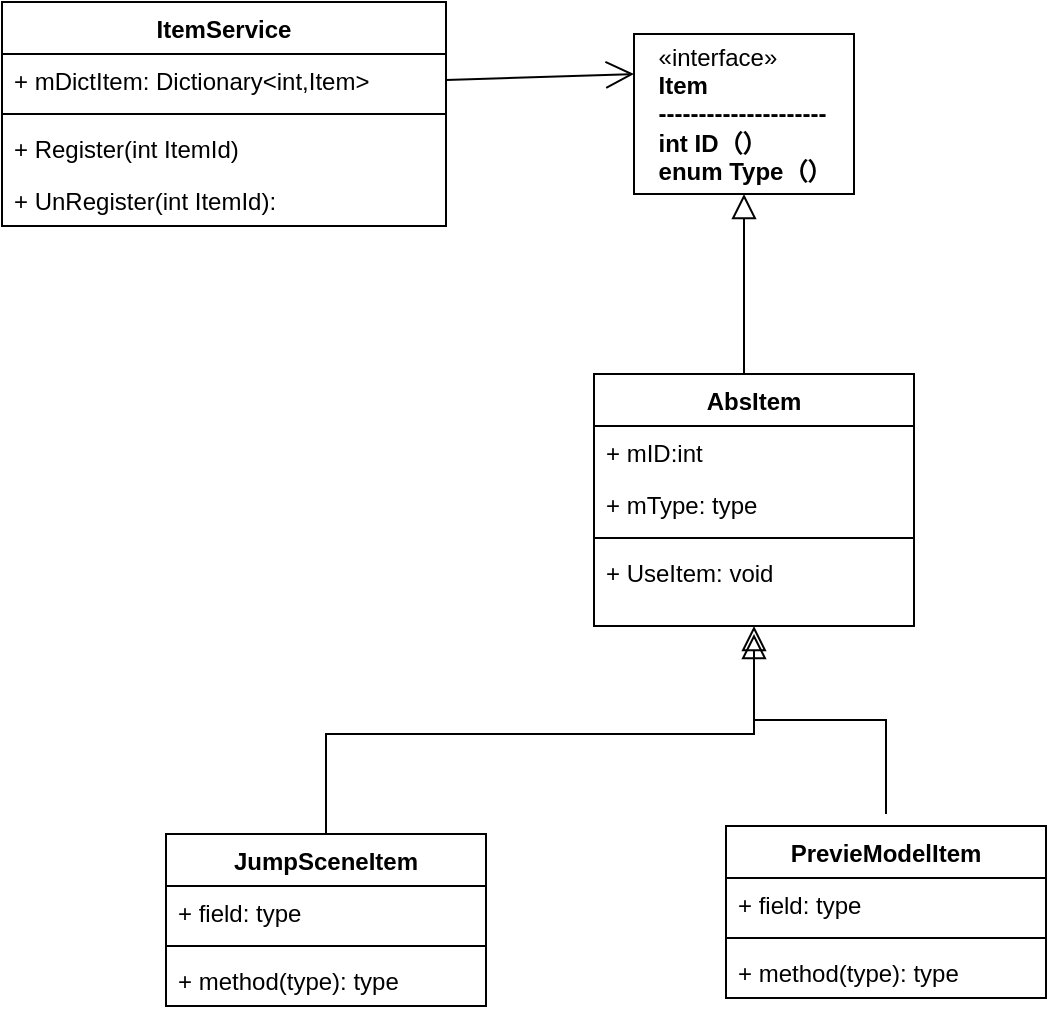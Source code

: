 <mxfile version="20.4.1" type="github">
  <diagram id="C5RBs43oDa-KdzZeNtuy" name="Page-1">
    <mxGraphModel dx="1697" dy="861" grid="1" gridSize="10" guides="1" tooltips="1" connect="1" arrows="1" fold="1" page="1" pageScale="1" pageWidth="827" pageHeight="1169" math="0" shadow="0">
      <root>
        <mxCell id="WIyWlLk6GJQsqaUBKTNV-0" />
        <mxCell id="WIyWlLk6GJQsqaUBKTNV-1" parent="WIyWlLk6GJQsqaUBKTNV-0" />
        <mxCell id="Y4pamUnvSkNG5i5OnJBw-0" value="&lt;div style=&quot;text-align: left;&quot;&gt;&lt;span style=&quot;background-color: initial;&quot;&gt;«interface»&lt;/span&gt;&lt;/div&gt;&lt;b&gt;&lt;div style=&quot;text-align: left;&quot;&gt;&lt;b style=&quot;background-color: initial;&quot;&gt;Item&lt;/b&gt;&lt;/div&gt;&lt;div style=&quot;text-align: left;&quot;&gt;&lt;b style=&quot;background-color: initial;&quot;&gt;---------------------&lt;/b&gt;&lt;/div&gt;&lt;div style=&quot;text-align: left;&quot;&gt;&lt;b style=&quot;background-color: initial;&quot;&gt;int ID（）&lt;/b&gt;&lt;/div&gt;&lt;div style=&quot;text-align: left;&quot;&gt;&lt;b style=&quot;background-color: initial;&quot;&gt;enum Type（）&lt;/b&gt;&lt;/div&gt;&lt;/b&gt;" style="html=1;" vertex="1" parent="WIyWlLk6GJQsqaUBKTNV-1">
          <mxGeometry x="354" y="80" width="110" height="80" as="geometry" />
        </mxCell>
        <mxCell id="Y4pamUnvSkNG5i5OnJBw-5" value="AbsItem" style="swimlane;fontStyle=1;align=center;verticalAlign=top;childLayout=stackLayout;horizontal=1;startSize=26;horizontalStack=0;resizeParent=1;resizeParentMax=0;resizeLast=0;collapsible=1;marginBottom=0;" vertex="1" parent="WIyWlLk6GJQsqaUBKTNV-1">
          <mxGeometry x="334" y="250" width="160" height="126" as="geometry" />
        </mxCell>
        <mxCell id="Y4pamUnvSkNG5i5OnJBw-11" value="+ mID:int" style="text;strokeColor=none;fillColor=none;align=left;verticalAlign=top;spacingLeft=4;spacingRight=4;overflow=hidden;rotatable=0;points=[[0,0.5],[1,0.5]];portConstraint=eastwest;" vertex="1" parent="Y4pamUnvSkNG5i5OnJBw-5">
          <mxGeometry y="26" width="160" height="26" as="geometry" />
        </mxCell>
        <mxCell id="Y4pamUnvSkNG5i5OnJBw-6" value="+ mType: type&#xa;&#xa;&#xa;&#xa;&#xa;&#xa;&#xa;&#xa;" style="text;strokeColor=none;fillColor=none;align=left;verticalAlign=top;spacingLeft=4;spacingRight=4;overflow=hidden;rotatable=0;points=[[0,0.5],[1,0.5]];portConstraint=eastwest;" vertex="1" parent="Y4pamUnvSkNG5i5OnJBw-5">
          <mxGeometry y="52" width="160" height="26" as="geometry" />
        </mxCell>
        <mxCell id="Y4pamUnvSkNG5i5OnJBw-7" value="" style="line;strokeWidth=1;fillColor=none;align=left;verticalAlign=middle;spacingTop=-1;spacingLeft=3;spacingRight=3;rotatable=0;labelPosition=right;points=[];portConstraint=eastwest;strokeColor=inherit;" vertex="1" parent="Y4pamUnvSkNG5i5OnJBw-5">
          <mxGeometry y="78" width="160" height="8" as="geometry" />
        </mxCell>
        <mxCell id="Y4pamUnvSkNG5i5OnJBw-8" value="+ UseItem: void" style="text;strokeColor=none;fillColor=none;align=left;verticalAlign=top;spacingLeft=4;spacingRight=4;overflow=hidden;rotatable=0;points=[[0,0.5],[1,0.5]];portConstraint=eastwest;" vertex="1" parent="Y4pamUnvSkNG5i5OnJBw-5">
          <mxGeometry y="86" width="160" height="40" as="geometry" />
        </mxCell>
        <mxCell id="Y4pamUnvSkNG5i5OnJBw-9" value="" style="endArrow=block;endSize=10;endFill=0;shadow=0;strokeWidth=1;rounded=0;edgeStyle=elbowEdgeStyle;elbow=vertical;entryX=0.5;entryY=1;entryDx=0;entryDy=0;" edge="1" parent="WIyWlLk6GJQsqaUBKTNV-1" target="Y4pamUnvSkNG5i5OnJBw-0">
          <mxGeometry width="160" relative="1" as="geometry">
            <mxPoint x="409" y="250" as="sourcePoint" />
            <mxPoint x="554" y="688" as="targetPoint" />
          </mxGeometry>
        </mxCell>
        <mxCell id="Y4pamUnvSkNG5i5OnJBw-12" value="ItemService" style="swimlane;fontStyle=1;align=center;verticalAlign=top;childLayout=stackLayout;horizontal=1;startSize=26;horizontalStack=0;resizeParent=1;resizeParentMax=0;resizeLast=0;collapsible=1;marginBottom=0;" vertex="1" parent="WIyWlLk6GJQsqaUBKTNV-1">
          <mxGeometry x="38" y="64" width="222" height="112" as="geometry" />
        </mxCell>
        <mxCell id="Y4pamUnvSkNG5i5OnJBw-13" value="+ mDictItem: Dictionary&lt;int,Item&gt;" style="text;strokeColor=none;fillColor=none;align=left;verticalAlign=top;spacingLeft=4;spacingRight=4;overflow=hidden;rotatable=0;points=[[0,0.5],[1,0.5]];portConstraint=eastwest;" vertex="1" parent="Y4pamUnvSkNG5i5OnJBw-12">
          <mxGeometry y="26" width="222" height="26" as="geometry" />
        </mxCell>
        <mxCell id="Y4pamUnvSkNG5i5OnJBw-14" value="" style="line;strokeWidth=1;fillColor=none;align=left;verticalAlign=middle;spacingTop=-1;spacingLeft=3;spacingRight=3;rotatable=0;labelPosition=right;points=[];portConstraint=eastwest;strokeColor=inherit;" vertex="1" parent="Y4pamUnvSkNG5i5OnJBw-12">
          <mxGeometry y="52" width="222" height="8" as="geometry" />
        </mxCell>
        <mxCell id="Y4pamUnvSkNG5i5OnJBw-16" value="+ Register(int ItemId)" style="text;strokeColor=none;fillColor=none;align=left;verticalAlign=top;spacingLeft=4;spacingRight=4;overflow=hidden;rotatable=0;points=[[0,0.5],[1,0.5]];portConstraint=eastwest;" vertex="1" parent="Y4pamUnvSkNG5i5OnJBw-12">
          <mxGeometry y="60" width="222" height="26" as="geometry" />
        </mxCell>
        <mxCell id="Y4pamUnvSkNG5i5OnJBw-15" value="+ UnRegister(int ItemId):" style="text;strokeColor=none;fillColor=none;align=left;verticalAlign=top;spacingLeft=4;spacingRight=4;overflow=hidden;rotatable=0;points=[[0,0.5],[1,0.5]];portConstraint=eastwest;" vertex="1" parent="Y4pamUnvSkNG5i5OnJBw-12">
          <mxGeometry y="86" width="222" height="26" as="geometry" />
        </mxCell>
        <mxCell id="Y4pamUnvSkNG5i5OnJBw-18" value="" style="endArrow=open;endFill=1;endSize=12;html=1;rounded=0;exitX=1;exitY=0.5;exitDx=0;exitDy=0;entryX=0;entryY=0.25;entryDx=0;entryDy=0;" edge="1" parent="WIyWlLk6GJQsqaUBKTNV-1" source="Y4pamUnvSkNG5i5OnJBw-13" target="Y4pamUnvSkNG5i5OnJBw-0">
          <mxGeometry width="160" relative="1" as="geometry">
            <mxPoint x="70" y="320" as="sourcePoint" />
            <mxPoint x="230" y="320" as="targetPoint" />
          </mxGeometry>
        </mxCell>
        <mxCell id="Y4pamUnvSkNG5i5OnJBw-19" value="JumpSceneItem" style="swimlane;fontStyle=1;align=center;verticalAlign=top;childLayout=stackLayout;horizontal=1;startSize=26;horizontalStack=0;resizeParent=1;resizeParentMax=0;resizeLast=0;collapsible=1;marginBottom=0;" vertex="1" parent="WIyWlLk6GJQsqaUBKTNV-1">
          <mxGeometry x="120" y="480" width="160" height="86" as="geometry" />
        </mxCell>
        <mxCell id="Y4pamUnvSkNG5i5OnJBw-20" value="+ field: type" style="text;strokeColor=none;fillColor=none;align=left;verticalAlign=top;spacingLeft=4;spacingRight=4;overflow=hidden;rotatable=0;points=[[0,0.5],[1,0.5]];portConstraint=eastwest;" vertex="1" parent="Y4pamUnvSkNG5i5OnJBw-19">
          <mxGeometry y="26" width="160" height="26" as="geometry" />
        </mxCell>
        <mxCell id="Y4pamUnvSkNG5i5OnJBw-21" value="" style="line;strokeWidth=1;fillColor=none;align=left;verticalAlign=middle;spacingTop=-1;spacingLeft=3;spacingRight=3;rotatable=0;labelPosition=right;points=[];portConstraint=eastwest;strokeColor=inherit;" vertex="1" parent="Y4pamUnvSkNG5i5OnJBw-19">
          <mxGeometry y="52" width="160" height="8" as="geometry" />
        </mxCell>
        <mxCell id="Y4pamUnvSkNG5i5OnJBw-22" value="+ method(type): type" style="text;strokeColor=none;fillColor=none;align=left;verticalAlign=top;spacingLeft=4;spacingRight=4;overflow=hidden;rotatable=0;points=[[0,0.5],[1,0.5]];portConstraint=eastwest;" vertex="1" parent="Y4pamUnvSkNG5i5OnJBw-19">
          <mxGeometry y="60" width="160" height="26" as="geometry" />
        </mxCell>
        <mxCell id="Y4pamUnvSkNG5i5OnJBw-23" value="PrevieModelItem" style="swimlane;fontStyle=1;align=center;verticalAlign=top;childLayout=stackLayout;horizontal=1;startSize=26;horizontalStack=0;resizeParent=1;resizeParentMax=0;resizeLast=0;collapsible=1;marginBottom=0;" vertex="1" parent="WIyWlLk6GJQsqaUBKTNV-1">
          <mxGeometry x="400" y="476" width="160" height="86" as="geometry" />
        </mxCell>
        <mxCell id="Y4pamUnvSkNG5i5OnJBw-24" value="+ field: type" style="text;strokeColor=none;fillColor=none;align=left;verticalAlign=top;spacingLeft=4;spacingRight=4;overflow=hidden;rotatable=0;points=[[0,0.5],[1,0.5]];portConstraint=eastwest;" vertex="1" parent="Y4pamUnvSkNG5i5OnJBw-23">
          <mxGeometry y="26" width="160" height="26" as="geometry" />
        </mxCell>
        <mxCell id="Y4pamUnvSkNG5i5OnJBw-25" value="" style="line;strokeWidth=1;fillColor=none;align=left;verticalAlign=middle;spacingTop=-1;spacingLeft=3;spacingRight=3;rotatable=0;labelPosition=right;points=[];portConstraint=eastwest;strokeColor=inherit;" vertex="1" parent="Y4pamUnvSkNG5i5OnJBw-23">
          <mxGeometry y="52" width="160" height="8" as="geometry" />
        </mxCell>
        <mxCell id="Y4pamUnvSkNG5i5OnJBw-26" value="+ method(type): type" style="text;strokeColor=none;fillColor=none;align=left;verticalAlign=top;spacingLeft=4;spacingRight=4;overflow=hidden;rotatable=0;points=[[0,0.5],[1,0.5]];portConstraint=eastwest;" vertex="1" parent="Y4pamUnvSkNG5i5OnJBw-23">
          <mxGeometry y="60" width="160" height="26" as="geometry" />
        </mxCell>
        <mxCell id="Y4pamUnvSkNG5i5OnJBw-27" value="" style="endArrow=block;endSize=10;endFill=0;shadow=0;strokeWidth=1;rounded=0;edgeStyle=elbowEdgeStyle;elbow=vertical;exitX=0.5;exitY=0;exitDx=0;exitDy=0;" edge="1" parent="WIyWlLk6GJQsqaUBKTNV-1" source="Y4pamUnvSkNG5i5OnJBw-19">
          <mxGeometry width="160" relative="1" as="geometry">
            <mxPoint x="419" y="260" as="sourcePoint" />
            <mxPoint x="414" y="380" as="targetPoint" />
          </mxGeometry>
        </mxCell>
        <mxCell id="Y4pamUnvSkNG5i5OnJBw-28" value="" style="endArrow=block;endSize=10;endFill=0;shadow=0;strokeWidth=1;rounded=0;edgeStyle=elbowEdgeStyle;elbow=vertical;" edge="1" parent="WIyWlLk6GJQsqaUBKTNV-1" target="Y4pamUnvSkNG5i5OnJBw-8">
          <mxGeometry width="160" relative="1" as="geometry">
            <mxPoint x="480" y="470" as="sourcePoint" />
            <mxPoint x="420" y="380" as="targetPoint" />
          </mxGeometry>
        </mxCell>
      </root>
    </mxGraphModel>
  </diagram>
</mxfile>
